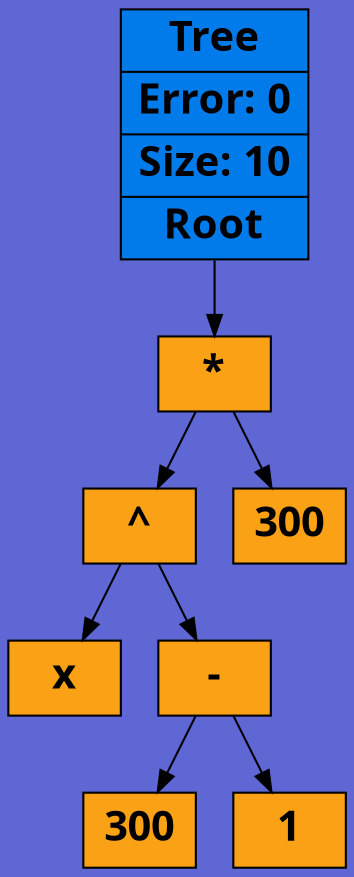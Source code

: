 digraph
{
rankdir = TB;
node[shape = record, color = "#000000", fontname = "Sans Bold Not-Rotated", fontsize = 20];
bgcolor = "#5e67d4";
TREE[rank = "min", style = "filled", fillcolor = "#007be9", label = "{Tree|Error: 0|Size: 10|<root>Root}"];
NODE_12[style = "filled", fillcolor = "#faa116", label = "{*}"];
NODE_11[style = "filled", fillcolor = "#faa116", label = "{^}"];
NODE_10[style = "filled", fillcolor = "#faa116", label = "{x}"];
NODE_9[style = "filled", fillcolor = "#faa116", label = "{-}"];
NODE_8[style = "filled", fillcolor = "#faa116", label = "{300}"];
NODE_7[style = "filled", fillcolor = "#faa116", label = "{1}"];
NODE_6[style = "filled", fillcolor = "#faa116", label = "{300}"];
NODE_12:left->NODE_11;
NODE_12:right->NODE_6;
NODE_11:left->NODE_10;
NODE_11:right->NODE_9;
NODE_9:left->NODE_8;
NODE_9:right->NODE_7;

TREE:root->NODE_12
}
